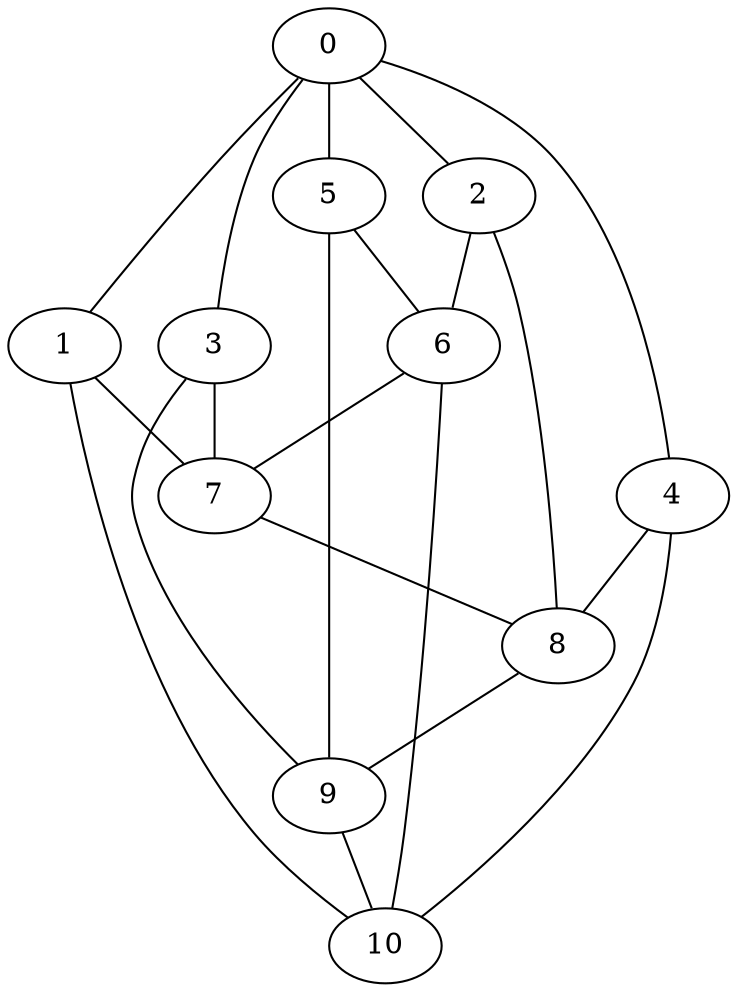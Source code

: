 graph g {0;1;2;3;4;5;6;7;8;9;10;0 -- 1;0 -- 2;0 -- 3;0 -- 4;0 -- 5;1 -- 7;1 -- 10;2 -- 6;2 -- 8;3 -- 7;3 -- 9;4 -- 8;4 -- 10;5 -- 6;5 -- 9;6 -- 7;6 -- 10;7 -- 8;8 -- 9;9 -- 10;}